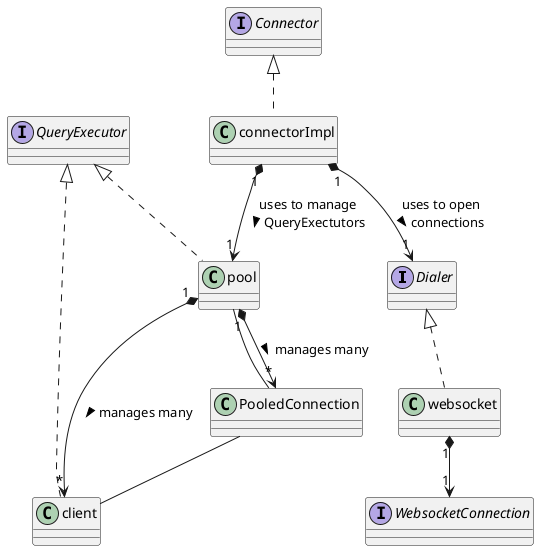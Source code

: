 @startuml
interface Dialer
Interface QueryExecutor
Interface WebsocketConnection
Interface Connector


Dialer <|..websocket
QueryExecutor <|..pool
QueryExecutor <|..client
pool "1" *--> "*" client : manages many >
connectorImpl "1" *--> "1" Dialer: uses to open\nconnections >
connectorImpl "1" *--> "1" pool: uses to manage\nQueryExectutors >
websocket "1" *--> "1" WebsocketConnection
Connector <|..connectorImpl
pool "1" *--> "*" PooledConnection : manages many >
PooledConnection -- client
PooledConnection -- pool

@enduml